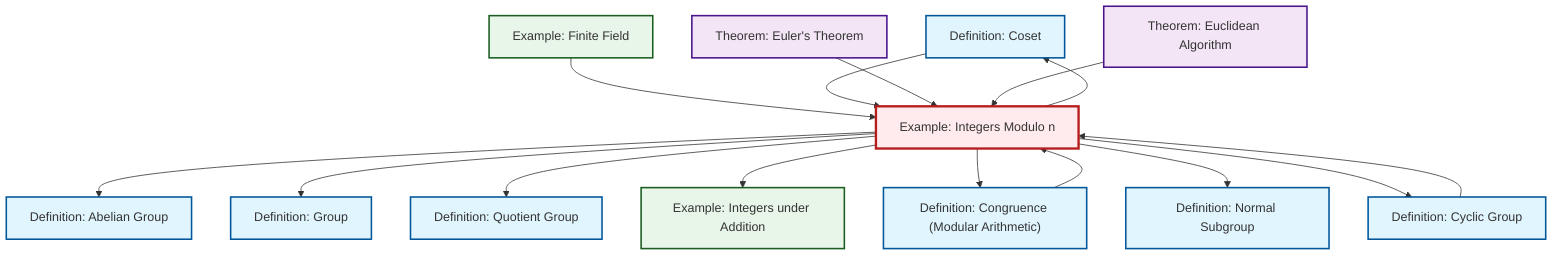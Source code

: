 graph TD
    classDef definition fill:#e1f5fe,stroke:#01579b,stroke-width:2px
    classDef theorem fill:#f3e5f5,stroke:#4a148c,stroke-width:2px
    classDef axiom fill:#fff3e0,stroke:#e65100,stroke-width:2px
    classDef example fill:#e8f5e9,stroke:#1b5e20,stroke-width:2px
    classDef current fill:#ffebee,stroke:#b71c1c,stroke-width:3px
    def-coset["Definition: Coset"]:::definition
    ex-quotient-integers-mod-n["Example: Integers Modulo n"]:::example
    thm-euclidean-algorithm["Theorem: Euclidean Algorithm"]:::theorem
    def-abelian-group["Definition: Abelian Group"]:::definition
    ex-integers-addition["Example: Integers under Addition"]:::example
    def-normal-subgroup["Definition: Normal Subgroup"]:::definition
    thm-euler["Theorem: Euler's Theorem"]:::theorem
    def-group["Definition: Group"]:::definition
    def-congruence["Definition: Congruence (Modular Arithmetic)"]:::definition
    def-cyclic-group["Definition: Cyclic Group"]:::definition
    def-quotient-group["Definition: Quotient Group"]:::definition
    ex-finite-field["Example: Finite Field"]:::example
    ex-finite-field --> ex-quotient-integers-mod-n
    ex-quotient-integers-mod-n --> def-abelian-group
    def-congruence --> ex-quotient-integers-mod-n
    ex-quotient-integers-mod-n --> def-group
    ex-quotient-integers-mod-n --> def-quotient-group
    def-coset --> ex-quotient-integers-mod-n
    thm-euler --> ex-quotient-integers-mod-n
    ex-quotient-integers-mod-n --> ex-integers-addition
    ex-quotient-integers-mod-n --> def-congruence
    def-cyclic-group --> ex-quotient-integers-mod-n
    ex-quotient-integers-mod-n --> def-normal-subgroup
    thm-euclidean-algorithm --> ex-quotient-integers-mod-n
    ex-quotient-integers-mod-n --> def-coset
    ex-quotient-integers-mod-n --> def-cyclic-group
    class ex-quotient-integers-mod-n current